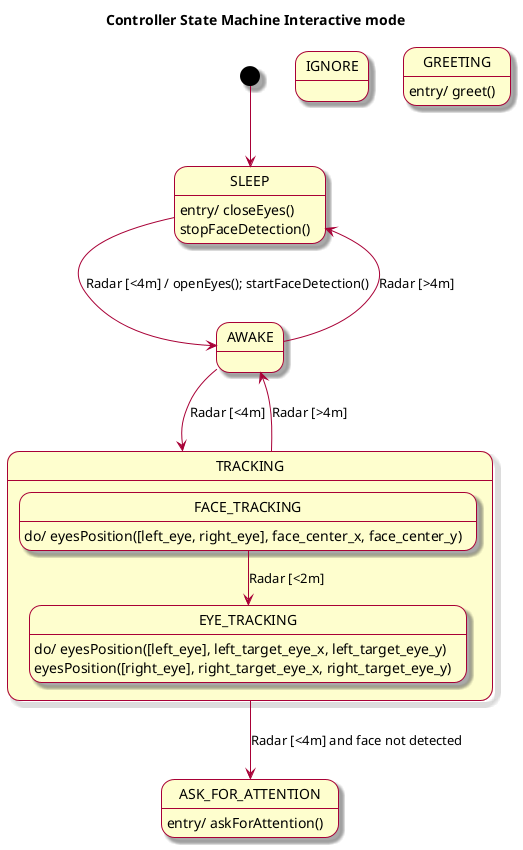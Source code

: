 @startuml

skin rose

title Controller State Machine Interactive mode

[*] --> SLEEP

state SLEEP {
  SLEEP: entry/ closeEyes()
  SLEEP: stopFaceDetection()
}

state AWAKE {
  /'AWAKE: entry/ startFaceDection()'/
}

state TRACKING {
  state FACE_TRACKING 
  state EYE_TRACKING
}
state FACE_TRACKING {
  FACE_TRACKING: do/ eyesPosition([left_eye, right_eye], face_center_x, face_center_y)
} 

state EYE_TRACKING {
  EYE_TRACKING: do/ eyesPosition([left_eye], left_target_eye_x, left_target_eye_y)
  EYE_TRACKING: eyesPosition([right_eye], right_target_eye_x, right_target_eye_y)
}

state ASK_FOR_ATTENTION {
    ASK_FOR_ATTENTION: entry/ askForAttention()
}

state IGNORE {

}

state GREETING {
    GREETING: entry/ greet()
}

SLEEP --> AWAKE : Radar [<4m] / openEyes(); startFaceDetection()
AWAKE --> SLEEP : Radar [>4m] 
AWAKE --> TRACKING : Radar [<4m] 
TRACKING --> AWAKE : Radar [>4m]
FACE_TRACKING --> EYE_TRACKING : Radar [<2m]
TRACKING --> ASK_FOR_ATTENTION : Radar [<4m] and face not detected


@enduml